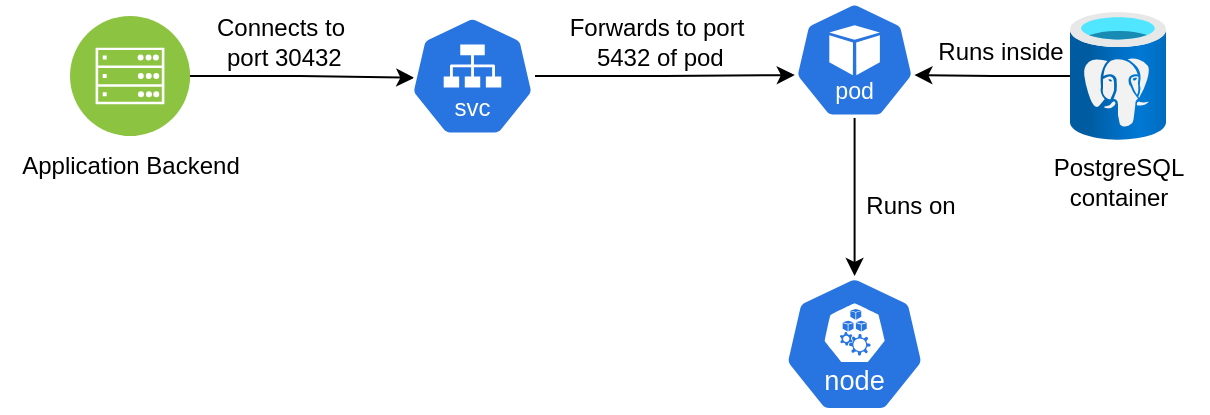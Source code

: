 <mxfile version="24.4.13" type="github">
  <diagram name="Page-1" id="clL2nZNg3tl7SdP0jycB">
    <mxGraphModel dx="1247" dy="713" grid="1" gridSize="10" guides="1" tooltips="1" connect="1" arrows="1" fold="1" page="1" pageScale="1" pageWidth="850" pageHeight="1100" math="0" shadow="0">
      <root>
        <mxCell id="0" />
        <mxCell id="1" parent="0" />
        <mxCell id="jmT_zw8N5mIID7Gmy5z_-11" style="edgeStyle=orthogonalEdgeStyle;rounded=0;orthogonalLoop=1;jettySize=auto;html=1;entryX=0.034;entryY=0.515;entryDx=0;entryDy=0;entryPerimeter=0;" edge="1" parent="1" source="jmT_zw8N5mIID7Gmy5z_-1" target="jmT_zw8N5mIID7Gmy5z_-5">
          <mxGeometry relative="1" as="geometry">
            <mxPoint x="340" y="300" as="targetPoint" />
          </mxGeometry>
        </mxCell>
        <mxCell id="jmT_zw8N5mIID7Gmy5z_-1" value="" style="image;aspect=fixed;perimeter=ellipsePerimeter;html=1;align=center;shadow=0;dashed=0;fontColor=#4277BB;labelBackgroundColor=default;fontSize=12;spacingTop=3;image=img/lib/ibm/infrastructure/mobile_backend.svg;" vertex="1" parent="1">
          <mxGeometry x="110" y="270" width="60" height="60" as="geometry" />
        </mxCell>
        <mxCell id="jmT_zw8N5mIID7Gmy5z_-2" value="" style="image;aspect=fixed;html=1;points=[];align=center;fontSize=12;image=img/lib/azure2/databases/Azure_Database_PostgreSQL_Server.svg;" vertex="1" parent="1">
          <mxGeometry x="610" y="268" width="48" height="64" as="geometry" />
        </mxCell>
        <mxCell id="jmT_zw8N5mIID7Gmy5z_-3" value="" style="aspect=fixed;sketch=0;html=1;dashed=0;whitespace=wrap;verticalLabelPosition=bottom;verticalAlign=top;fillColor=#2875E2;strokeColor=#ffffff;points=[[0.005,0.63,0],[0.1,0.2,0],[0.9,0.2,0],[0.5,0,0],[0.995,0.63,0],[0.72,0.99,0],[0.5,1,0],[0.28,0.99,0]];shape=mxgraph.kubernetes.icon2;kubernetesLabel=1;prIcon=pod" vertex="1" parent="1">
          <mxGeometry x="472.09" y="263" width="60.41" height="58" as="geometry" />
        </mxCell>
        <mxCell id="jmT_zw8N5mIID7Gmy5z_-4" value="" style="aspect=fixed;sketch=0;html=1;dashed=0;whitespace=wrap;verticalLabelPosition=bottom;verticalAlign=top;fillColor=#2875E2;strokeColor=#ffffff;points=[[0.005,0.63,0],[0.1,0.2,0],[0.9,0.2,0],[0.5,0,0],[0.995,0.63,0],[0.72,0.99,0],[0.5,1,0],[0.28,0.99,0]];shape=mxgraph.kubernetes.icon2;kubernetesLabel=1;prIcon=node" vertex="1" parent="1">
          <mxGeometry x="466.88" y="400" width="70.83" height="68" as="geometry" />
        </mxCell>
        <mxCell id="jmT_zw8N5mIID7Gmy5z_-5" value="" style="aspect=fixed;sketch=0;html=1;dashed=0;whitespace=wrap;verticalLabelPosition=bottom;verticalAlign=top;fillColor=#2875E2;strokeColor=#ffffff;points=[[0.005,0.63,0],[0.1,0.2,0],[0.9,0.2,0],[0.5,0,0],[0.995,0.63,0],[0.72,0.99,0],[0.5,1,0],[0.28,0.99,0]];shape=mxgraph.kubernetes.icon2;kubernetesLabel=1;prIcon=svc" vertex="1" parent="1">
          <mxGeometry x="280" y="270" width="62.5" height="60" as="geometry" />
        </mxCell>
        <mxCell id="jmT_zw8N5mIID7Gmy5z_-6" value="PostgreSQL&lt;div&gt;container&lt;/div&gt;" style="text;html=1;align=center;verticalAlign=middle;resizable=0;points=[];autosize=1;strokeColor=none;fillColor=none;" vertex="1" parent="1">
          <mxGeometry x="589" y="333" width="90" height="40" as="geometry" />
        </mxCell>
        <mxCell id="jmT_zw8N5mIID7Gmy5z_-7" style="edgeStyle=orthogonalEdgeStyle;rounded=0;orthogonalLoop=1;jettySize=auto;html=1;entryX=0.005;entryY=0.63;entryDx=0;entryDy=0;entryPerimeter=0;" edge="1" parent="1" source="jmT_zw8N5mIID7Gmy5z_-5" target="jmT_zw8N5mIID7Gmy5z_-3">
          <mxGeometry relative="1" as="geometry" />
        </mxCell>
        <mxCell id="jmT_zw8N5mIID7Gmy5z_-8" style="edgeStyle=orthogonalEdgeStyle;rounded=0;orthogonalLoop=1;jettySize=auto;html=1;entryX=0.5;entryY=0;entryDx=0;entryDy=0;entryPerimeter=0;" edge="1" parent="1" source="jmT_zw8N5mIID7Gmy5z_-3" target="jmT_zw8N5mIID7Gmy5z_-4">
          <mxGeometry relative="1" as="geometry" />
        </mxCell>
        <mxCell id="jmT_zw8N5mIID7Gmy5z_-9" value="Runs on" style="text;html=1;align=center;verticalAlign=middle;resizable=0;points=[];autosize=1;strokeColor=none;fillColor=none;" vertex="1" parent="1">
          <mxGeometry x="495" y="350" width="70" height="30" as="geometry" />
        </mxCell>
        <mxCell id="jmT_zw8N5mIID7Gmy5z_-12" value="Connects to&lt;div&gt;&amp;nbsp;port 30432&lt;/div&gt;" style="text;html=1;align=center;verticalAlign=middle;resizable=0;points=[];autosize=1;strokeColor=none;fillColor=none;" vertex="1" parent="1">
          <mxGeometry x="170" y="263" width="90" height="40" as="geometry" />
        </mxCell>
        <mxCell id="jmT_zw8N5mIID7Gmy5z_-13" value="Forwards to&amp;nbsp;&lt;span style=&quot;background-color: initial;&quot;&gt;port&lt;/span&gt;&lt;div&gt;&lt;span style=&quot;background-color: initial;&quot;&gt;&amp;nbsp;5432 of pod&lt;/span&gt;&lt;/div&gt;" style="text;html=1;align=center;verticalAlign=middle;resizable=0;points=[];autosize=1;strokeColor=none;fillColor=none;" vertex="1" parent="1">
          <mxGeometry x="347.5" y="263" width="110" height="40" as="geometry" />
        </mxCell>
        <mxCell id="jmT_zw8N5mIID7Gmy5z_-14" style="edgeStyle=orthogonalEdgeStyle;rounded=0;orthogonalLoop=1;jettySize=auto;html=1;entryX=0.995;entryY=0.63;entryDx=0;entryDy=0;entryPerimeter=0;" edge="1" parent="1" source="jmT_zw8N5mIID7Gmy5z_-2" target="jmT_zw8N5mIID7Gmy5z_-3">
          <mxGeometry relative="1" as="geometry" />
        </mxCell>
        <mxCell id="jmT_zw8N5mIID7Gmy5z_-15" value="Runs inside" style="text;html=1;align=center;verticalAlign=middle;resizable=0;points=[];autosize=1;strokeColor=none;fillColor=none;" vertex="1" parent="1">
          <mxGeometry x="530" y="273" width="90" height="30" as="geometry" />
        </mxCell>
        <mxCell id="jmT_zw8N5mIID7Gmy5z_-16" value="Application Backend" style="text;html=1;align=center;verticalAlign=middle;resizable=0;points=[];autosize=1;strokeColor=none;fillColor=none;" vertex="1" parent="1">
          <mxGeometry x="75" y="330" width="130" height="30" as="geometry" />
        </mxCell>
      </root>
    </mxGraphModel>
  </diagram>
</mxfile>
